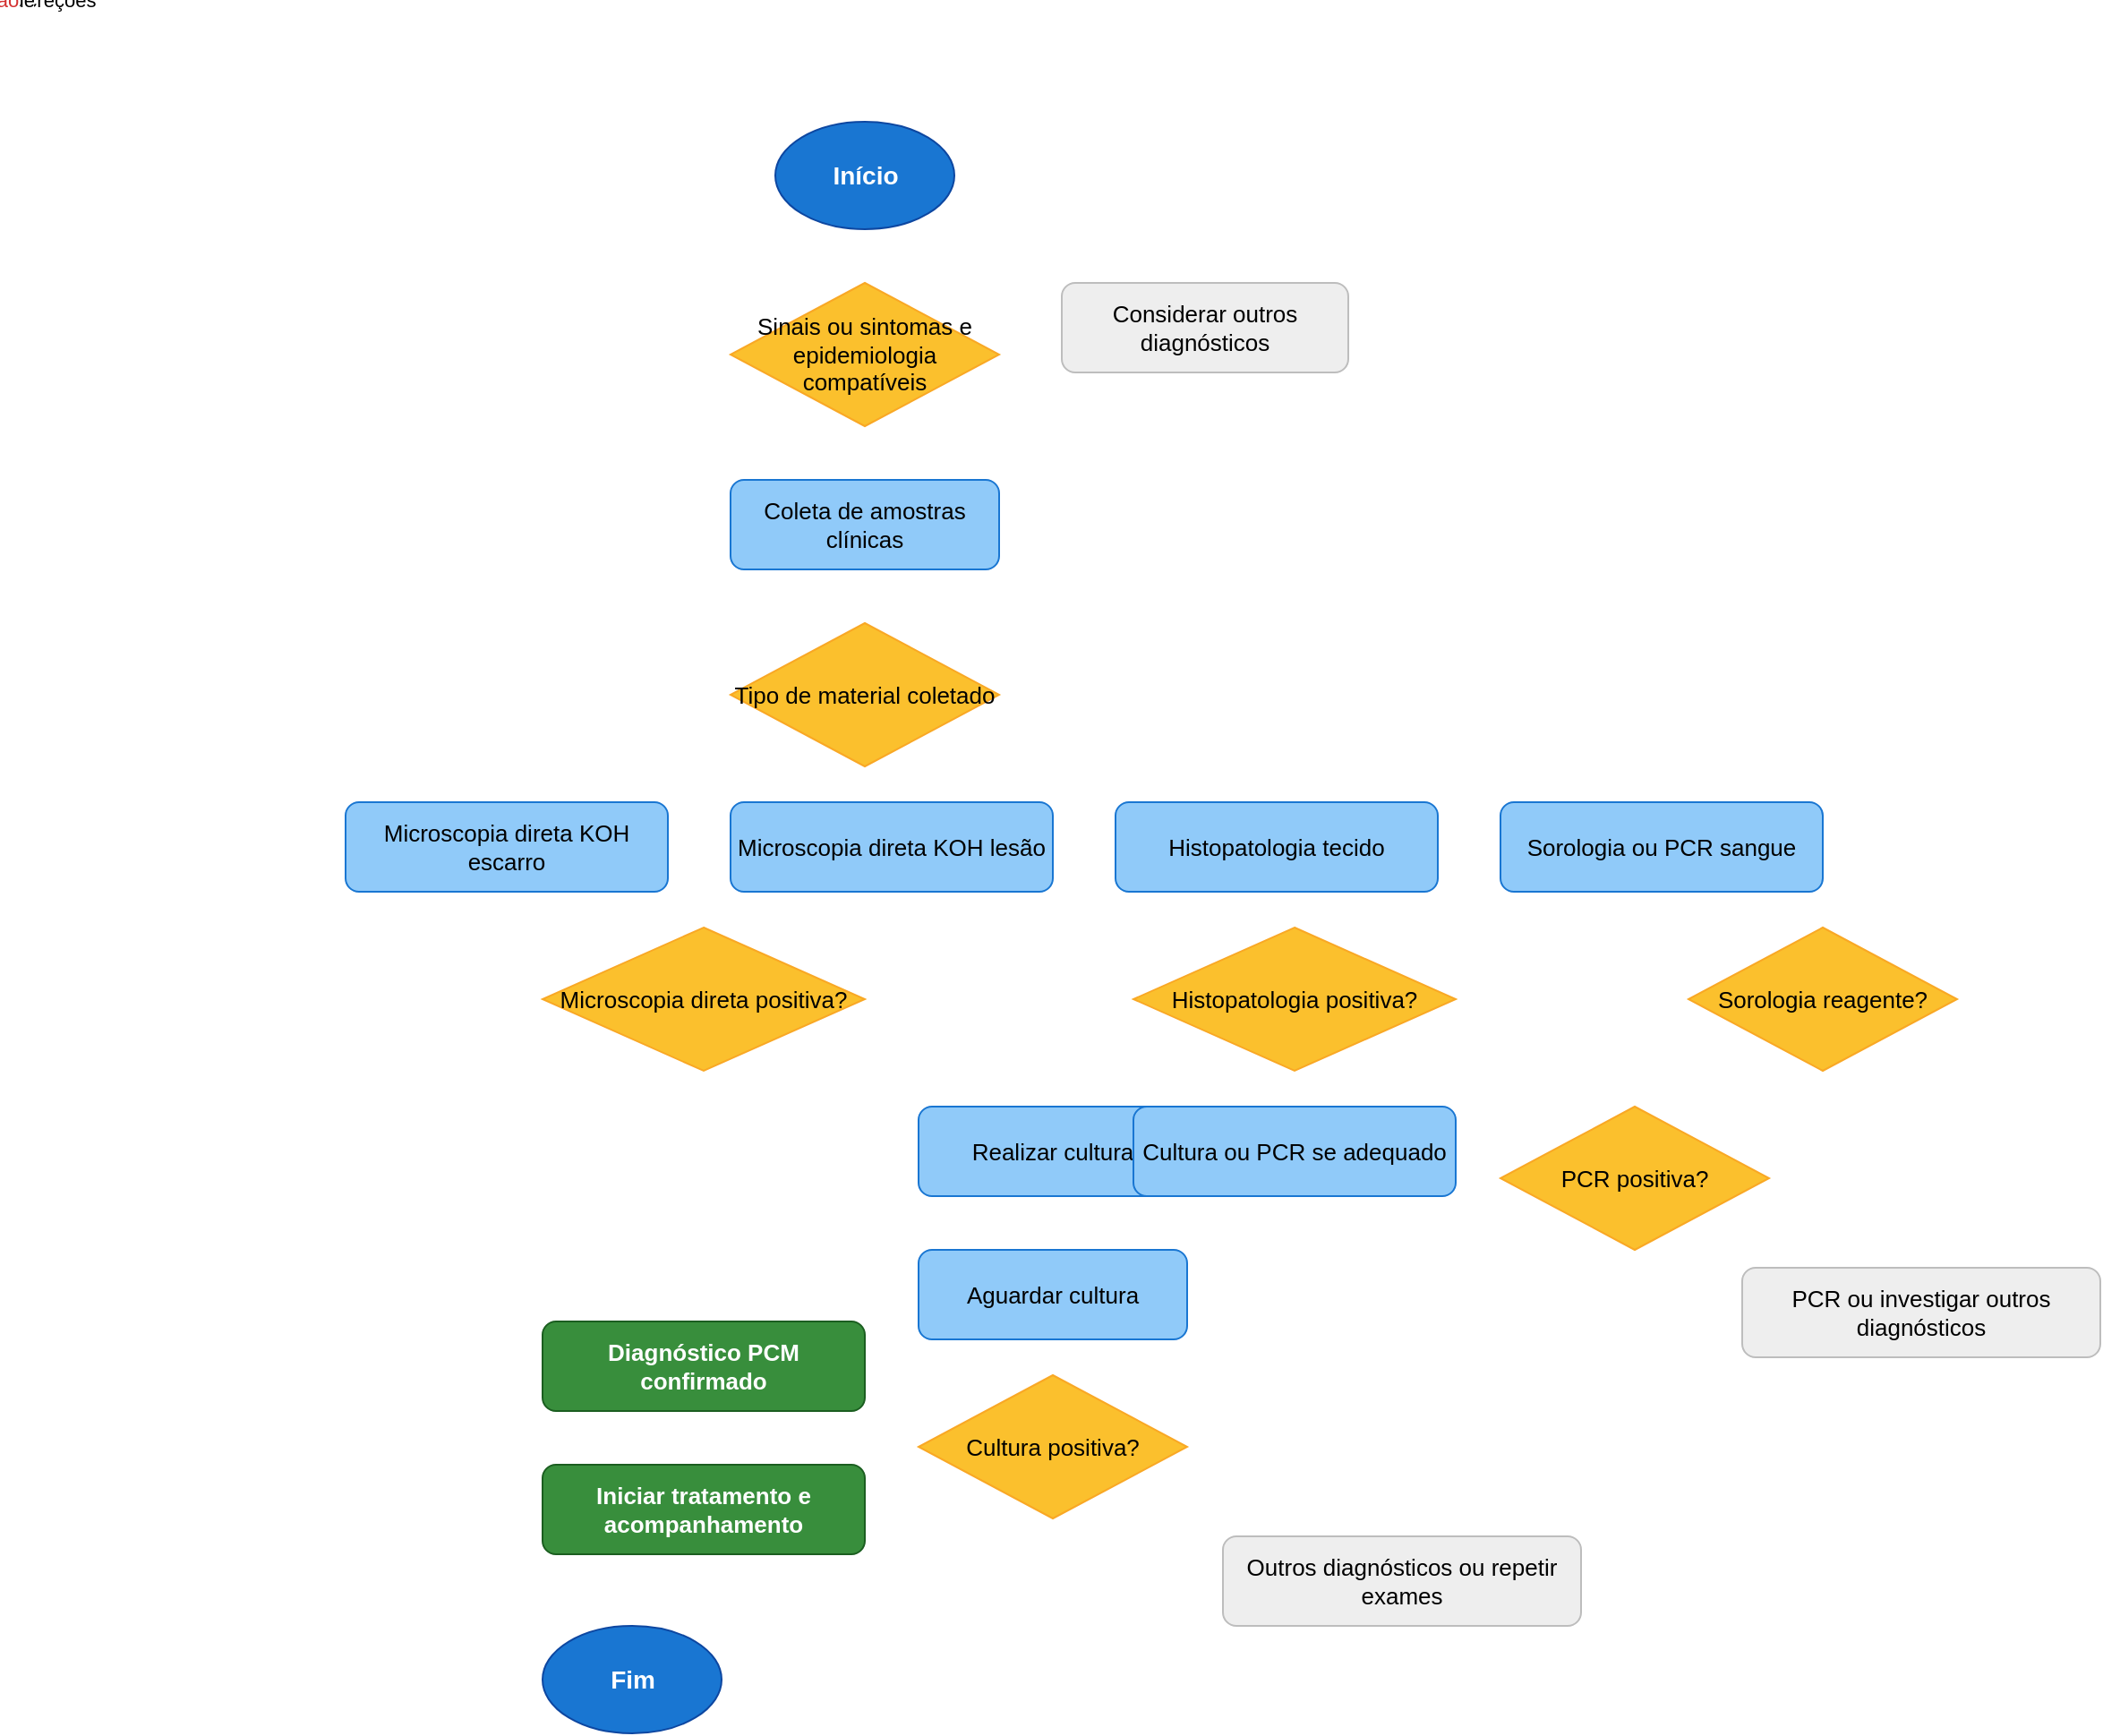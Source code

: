 <?xml version="1.0" encoding="UTF-8"?>
<mxfile>
  <diagram name="Fluxograma PCM" id="h3TS9b2fQn6yE0gkqk4N">
    <mxGraphModel dx="842" dy="476" grid="1" gridSize="10" guides="1" tooltips="1" connect="1" arrows="1" fold="1" page="1" pageScale="1" pageWidth="827" pageHeight="1169" math="0" shadow="0">
      <root>
        <mxCell id="0"/>
        <mxCell id="1" parent="0"/>
        
        <!-- Início -->
        <mxCell id="2" value="Início" style="ellipse;html=1;fillColor=#1976D2;strokeColor=#0D47A1;fontColor=#FFFFFF;fontSize=14;fontStyle=1;" vertex="1" parent="1">
          <mxGeometry x="380" y="60" width="100" height="60" as="geometry"/>
        </mxCell>
        
        <!-- Sinais/sintomas e epidemiologia -->
        <mxCell id="3" value="Sinais ou sintomas e epidemiologia compatíveis" style="rhombus;whiteSpace=wrap;html=1;fillColor=#FBC02D;strokeColor=#F9A825;fontColor=#000000;fontSize=13;" vertex="1" parent="1">
          <mxGeometry x="355" y="150" width="150" height="80" as="geometry"/>
        </mxCell>
        
        <!-- Coleta -->
        <mxCell id="4" value="Coleta de amostras clínicas" style="rounded=1;whiteSpace=wrap;html=1;fillColor=#90CAF9;strokeColor=#1976D2;fontColor=#000000;fontSize=13;" vertex="1" parent="1">
          <mxGeometry x="355" y="260" width="150" height="50" as="geometry"/>
        </mxCell>
        
        <!-- Considerar outros diagnósticos -->
        <mxCell id="5" value="Considerar outros diagnósticos" style="rounded=1;whiteSpace=wrap;html=1;fillColor=#EEEEEE;strokeColor=#BDBDBD;fontColor=#000000;fontSize=13;" vertex="1" parent="1">
          <mxGeometry x="540" y="150" width="160" height="50" as="geometry"/>
        </mxCell>
        
        <!-- Tipo de material coletado -->
        <mxCell id="6" value="Tipo de material coletado" style="rhombus;whiteSpace=wrap;html=1;fillColor=#FBC02D;strokeColor=#F9A825;fontColor=#000000;fontSize=13;" vertex="1" parent="1">
          <mxGeometry x="355" y="340" width="150" height="80" as="geometry"/>
        </mxCell>
        
        <!-- Microscopia direta KOH escarro -->
        <mxCell id="7" value="Microscopia direta KOH escarro" style="rounded=1;whiteSpace=wrap;html=1;fillColor=#90CAF9;strokeColor=#1976D2;fontColor=#000000;fontSize=13;" vertex="1" parent="1">
          <mxGeometry x="140" y="440" width="180" height="50" as="geometry"/>
        </mxCell>
        
        <!-- Microscopia direta KOH lesão -->
        <mxCell id="8" value="Microscopia direta KOH lesão" style="rounded=1;whiteSpace=wrap;html=1;fillColor=#90CAF9;strokeColor=#1976D2;fontColor=#000000;fontSize=13;" vertex="1" parent="1">
          <mxGeometry x="355" y="440" width="180" height="50" as="geometry"/>
        </mxCell>
        
        <!-- Histopatologia tecido -->
        <mxCell id="9" value="Histopatologia tecido" style="rounded=1;whiteSpace=wrap;html=1;fillColor=#90CAF9;strokeColor=#1976D2;fontColor=#000000;fontSize=13;" vertex="1" parent="1">
          <mxGeometry x="570" y="440" width="180" height="50" as="geometry"/>
        </mxCell>
        
        <!-- Sorologia ou PCR sangue -->
        <mxCell id="10" value="Sorologia ou PCR sangue" style="rounded=1;whiteSpace=wrap;html=1;fillColor=#90CAF9;strokeColor=#1976D2;fontColor=#000000;fontSize=13;" vertex="1" parent="1">
          <mxGeometry x="785" y="440" width="180" height="50" as="geometry"/>
        </mxCell>
        
        <!-- Microscopia direta positiva? -->
        <mxCell id="11" value="Microscopia direta positiva?" style="rhombus;whiteSpace=wrap;html=1;fillColor=#FBC02D;strokeColor=#F9A825;fontColor=#000000;fontSize=13;" vertex="1" parent="1">
          <mxGeometry x="250" y="510" width="180" height="80" as="geometry"/>
        </mxCell>
        
        <!-- Diagnóstico PCM confirmado -->
        <mxCell id="12" value="Diagnóstico PCM confirmado" style="rounded=1;whiteSpace=wrap;html=1;fillColor=#388E3C;strokeColor=#1B5E20;fontColor=#FFFFFF;fontSize=13;fontStyle=1;" vertex="1" parent="1">
          <mxGeometry x="250" y="730" width="180" height="50" as="geometry"/>
        </mxCell>
        
        <!-- Realizar cultura -->
        <mxCell id="13" value="Realizar cultura" style="rounded=1;whiteSpace=wrap;html=1;fillColor=#90CAF9;strokeColor=#1976D2;fontColor=#000000;fontSize=13;" vertex="1" parent="1">
          <mxGeometry x="460" y="610" width="150" height="50" as="geometry"/>
        </mxCell>
        
        <!-- Histopatologia positiva? -->
        <mxCell id="14" value="Histopatologia positiva?" style="rhombus;whiteSpace=wrap;html=1;fillColor=#FBC02D;strokeColor=#F9A825;fontColor=#000000;fontSize=13;" vertex="1" parent="1">
          <mxGeometry x="580" y="510" width="180" height="80" as="geometry"/>
        </mxCell>
        
        <!-- Cultura ou PCR se adequado -->
        <mxCell id="15" value="Cultura ou PCR se adequado" style="rounded=1;whiteSpace=wrap;html=1;fillColor=#90CAF9;strokeColor=#1976D2;fontColor=#000000;fontSize=13;" vertex="1" parent="1">
          <mxGeometry x="580" y="610" width="180" height="50" as="geometry"/>
        </mxCell>
        
        <!-- Sorologia reagente? -->
        <mxCell id="16" value="Sorologia reagente?" style="rhombus;whiteSpace=wrap;html=1;fillColor=#FBC02D;strokeColor=#F9A825;fontColor=#000000;fontSize=13;" vertex="1" parent="1">
          <mxGeometry x="890" y="510" width="150" height="80" as="geometry"/>
        </mxCell>
        
        <!-- PCR positiva? -->
        <mxCell id="17" value="PCR positiva?" style="rhombus;whiteSpace=wrap;html=1;fillColor=#FBC02D;strokeColor=#F9A825;fontColor=#000000;fontSize=13;" vertex="1" parent="1">
          <mxGeometry x="785" y="610" width="150" height="80" as="geometry"/>
        </mxCell>
        
        <!-- Aguardar cultura -->
        <mxCell id="18" value="Aguardar cultura" style="rounded=1;whiteSpace=wrap;html=1;fillColor=#90CAF9;strokeColor=#1976D2;fontColor=#000000;fontSize=13;" vertex="1" parent="1">
          <mxGeometry x="460" y="690" width="150" height="50" as="geometry"/>
        </mxCell>
        
        <!-- Cultura positiva? -->
        <mxCell id="19" value="Cultura positiva?" style="rhombus;whiteSpace=wrap;html=1;fillColor=#FBC02D;strokeColor=#F9A825;fontColor=#000000;fontSize=13;" vertex="1" parent="1">
          <mxGeometry x="460" y="760" width="150" height="80" as="geometry"/>
        </mxCell>
        
        <!-- Outros diagnósticos ou repetir exames -->
        <mxCell id="20" value="Outros diagnósticos ou repetir exames" style="rounded=1;whiteSpace=wrap;html=1;fillColor=#EEEEEE;strokeColor=#BDBDBD;fontColor=#000000;fontSize=13;" vertex="1" parent="1">
          <mxGeometry x="630" y="850" width="200" height="50" as="geometry"/>
        </mxCell>
        
        <!-- Iniciar tratamento e acompanhamento -->
        <mxCell id="21" value="Iniciar tratamento e acompanhamento" style="rounded=1;whiteSpace=wrap;html=1;fillColor=#388E3C;strokeColor=#1B5E20;fontColor=#FFFFFF;fontSize=13;fontStyle=1;" vertex="1" parent="1">
          <mxGeometry x="250" y="810" width="180" height="50" as="geometry"/>
        </mxCell>
        
        <!-- Fim -->
        <mxCell id="22" value="Fim" style="ellipse;html=1;fillColor=#1976D2;strokeColor=#0D47A1;fontColor=#FFFFFF;fontSize=14;fontStyle=1;" vertex="1" parent="1">
          <mxGeometry x="250" y="900" width="100" height="60" as="geometry"/>
        </mxCell>
        
        <!-- PCR ou investigar outros diagnósticos -->
        <mxCell id="23" value="PCR ou investigar outros diagnósticos" style="rounded=1;whiteSpace=wrap;html=1;fillColor=#EEEEEE;strokeColor=#BDBDBD;fontColor=#000000;fontSize=13;" vertex="1" parent="1">
          <mxGeometry x="920" y="700" width="200" height="50" as="geometry"/>
        </mxCell>
        
        <!-- Ligações -->
        <mxCell id="24" style="edgeStyle=orthogonalEdgeStyle;rounded=0;jettySize=auto;html=1;endArrow=block;strokeColor=#1976D2;" edge="1" parent="1" source="2" target="3"/>
        <mxCell id="25" value="Sim" style="edgeStyle=orthogonalEdgeStyle;rounded=0;jettySize=auto;html=1;endArrow=block;strokeColor=#388E3C;fontColor=#388E3C;" edge="1" parent="1" source="3" target="4"/>
        <mxCell id="26" value="Não" style="edgeStyle=orthogonalEdgeStyle;rounded=0;jettySize=auto;html=1;endArrow=block;strokeColor=#D32F2F;fontColor=#D32F2F;" edge="1" parent="1" source="3" target="5"/>
        <mxCell id="27" style="edgeStyle=orthogonalEdgeStyle;rounded=0;jettySize=auto;html=1;endArrow=block;strokeColor=#1976D2;" edge="1" parent="1" source="4" target="6"/>
        
        <mxCell id="28" value="Escarro ou secreções" style="edgeStyle=orthogonalEdgeStyle;rounded=0;jettySize=auto;html=1;endArrow=block;strokeColor=#1976D2;" edge="1" parent="1" source="6" target="7"/>
        <mxCell id="29" value="Lesão" style="edgeStyle=orthogonalEdgeStyle;rounded=0;jettySize=auto;html=1;endArrow=block;strokeColor=#1976D2;" edge="1" parent="1" source="6" target="8"/>
        <mxCell id="30" value="Tecido" style="edgeStyle=orthogonalEdgeStyle;rounded=0;jettySize=auto;html=1;endArrow=block;strokeColor=#1976D2;" edge="1" parent="1" source="6" target="9"/>
        <mxCell id="31" value="Sangue" style="edgeStyle=orthogonalEdgeStyle;rounded=0;jettySize=auto;html=1;endArrow=block;strokeColor=#1976D2;" edge="1" parent="1" source="6" target="10"/>
        
        <mxCell id="32" style="edgeStyle=orthogonalEdgeStyle;rounded=0;jettySize=auto;html=1;endArrow=block;strokeColor=#1976D2;" edge="1" parent="1" source="7" target="11"/>
        <mxCell id="33" style="edgeStyle=orthogonalEdgeStyle;rounded=0;jettySize=auto;html=1;endArrow=block;strokeColor=#1976D2;" edge="1" parent="1" source="8" target="11"/>
        <mxCell id="34" value="Sim" style="edgeStyle=orthogonalEdgeStyle;rounded=0;jettySize=auto;html=1;endArrow=block;strokeColor=#388E3C;fontColor=#388E3C;" edge="1" parent="1" source="11" target="12"/>
        <mxCell id="35" value="Não" style="edgeStyle=orthogonalEdgeStyle;rounded=0;jettySize=auto;html=1;endArrow=block;strokeColor=#D32F2F;fontColor=#D32F2F;" edge="1" parent="1" source="11" target="13"/>
        
        <mxCell id="36" style="edgeStyle=orthogonalEdgeStyle;rounded=0;jettySize=auto;html=1;endArrow=block;strokeColor=#1976D2;" edge="1" parent="1" source="9" target="14"/>
        <mxCell id="37" value="Sim" style="edgeStyle=orthogonalEdgeStyle;rounded=0;jettySize=auto;html=1;endArrow=block;strokeColor=#388E3C;fontColor=#388E3C;" edge="1" parent="1" source="14" target="12"/>
        <mxCell id="38" value="Não" style="edgeStyle=orthogonalEdgeStyle;rounded=0;jettySize=auto;html=1;endArrow=block;strokeColor=#D32F2F;fontColor=#D32F2F;" edge="1" parent="1" source="14" target="15"/>
        <mxCell id="39" style="edgeStyle=orthogonalEdgeStyle;rounded=0;jettySize=auto;html=1;endArrow=block;strokeColor=#1976D2;" edge="1" parent="1" source="15" target="13"/>
        <mxCell id="40" style="edgeStyle=orthogonalEdgeStyle;rounded=0;jettySize=auto;html=1;endArrow=block;strokeColor=#1976D2;" edge="1" parent="1" source="15" target="17"/>
        
        <mxCell id="41" style="edgeStyle=orthogonalEdgeStyle;rounded=0;jettySize=auto;html=1;endArrow=block;strokeColor=#1976D2;" edge="1" parent="1" source="10" target="16"/>
        <mxCell id="42" value="Sim" style="edgeStyle=orthogonalEdgeStyle;rounded=0;jettySize=auto;html=1;endArrow=block;strokeColor=#388E3C;fontColor=#388E3C;" edge="1" parent="1" source="16" target="12"/>
        <mxCell id="43" value="Não" style="edgeStyle=orthogonalEdgeStyle;rounded=0;jettySize=auto;html=1;endArrow=block;strokeColor=#D32F2F;fontColor=#D32F2F;" edge="1" parent="1" source="16" target="23"/>
        <mxCell id="44" style="edgeStyle=orthogonalEdgeStyle;rounded=0;jettySize=auto;html=1;endArrow=block;strokeColor=#1976D2;" edge="1" parent="1" source="10" target="17"/>
        <mxCell id="45" value="Sim" style="edgeStyle=orthogonalEdgeStyle;rounded=0;jettySize=auto;html=1;endArrow=block;strokeColor=#388E3C;fontColor=#388E3C;" edge="1" parent="1" source="17" target="12"/>
        <mxCell id="46" value="Não" style="edgeStyle=orthogonalEdgeStyle;rounded=0;jettySize=auto;html=1;endArrow=block;strokeColor=#D32F2F;fontColor=#D32F2F;" edge="1" parent="1" source="17" target="23"/>
        
        <mxCell id="47" style="edgeStyle=orthogonalEdgeStyle;rounded=0;jettySize=auto;html=1;endArrow=block;strokeColor=#1976D2;" edge="1" parent="1" source="13" target="18"/>
        <mxCell id="48" style="edgeStyle=orthogonalEdgeStyle;rounded=0;jettySize=auto;html=1;endArrow=block;strokeColor=#1976D2;" edge="1" parent="1" source="18" target="19"/>
        <mxCell id="49" value="Sim" style="edgeStyle=orthogonalEdgeStyle;rounded=0;jettySize=auto;html=1;endArrow=block;strokeColor=#388E3C;fontColor=#388E3C;" edge="1" parent="1" source="19" target="12"/>
        <mxCell id="50" value="Não" style="edgeStyle=orthogonalEdgeStyle;rounded=0;jettySize=auto;html=1;endArrow=block;strokeColor=#D32F2F;fontColor=#D32F2F;" edge="1" parent="1" source="19" target="20"/>
        <mxCell id="51" style="edgeStyle=orthogonalEdgeStyle;rounded=0;jettySize=auto;html=1;endArrow=block;strokeColor=#388E3C;" edge="1" parent="1" source="12" target="21"/>
        <mxCell id="52" style="edgeStyle=orthogonalEdgeStyle;rounded=0;jettySize=auto;html=1;endArrow=block;strokeColor=#1976D2;" edge="1" parent="1" source="21" target="22"/>
        <mxCell id="53" style="edgeStyle=orthogonalEdgeStyle;rounded=0;jettySize=auto;html=1;endArrow=block;strokeColor=#1976D2;" edge="1" parent="1" source="5" target="22"/>
        <mxCell id="54" style="edgeStyle=orthogonalEdgeStyle;rounded=0;jettySize=auto;html=1;endArrow=block;strokeColor=#1976D2;" edge="1" parent="1" source="23" target="22"/>
        <mxCell id="55" style="edgeStyle=orthogonalEdgeStyle;rounded=0;jettySize=auto;html=1;endArrow=block;strokeColor=#1976D2;" edge="1" parent="1" source="20" target="22"/>

      </root>
    </mxGraphModel>
  </diagram>
</mxfile>